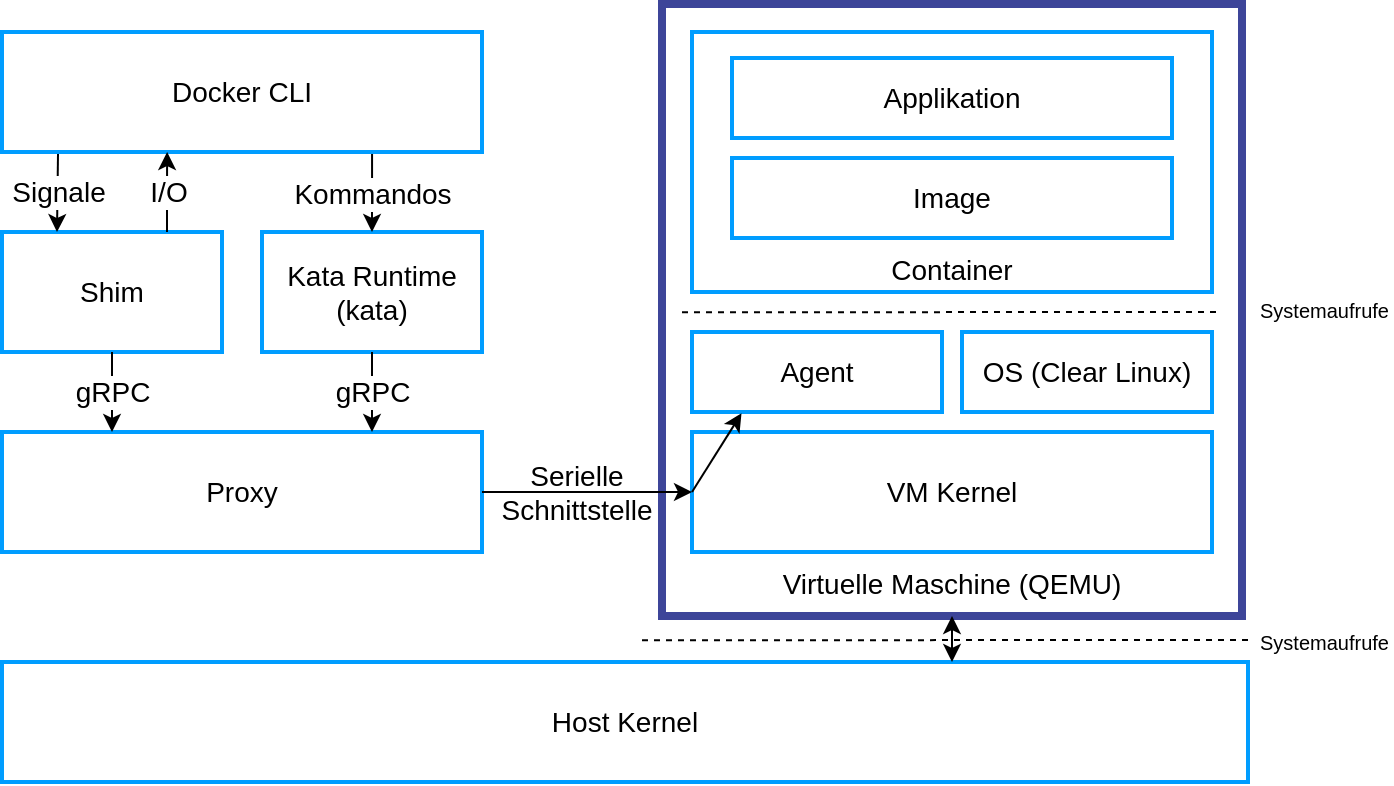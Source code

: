 <mxfile version="12.5.3" type="device" pages="6"><diagram id="j-zr6Zx8xS0OOcnPBunL" name="Kata"><mxGraphModel dx="1072" dy="792" grid="1" gridSize="10" guides="1" tooltips="1" connect="1" arrows="1" fold="1" page="1" pageScale="1" pageWidth="1600" pageHeight="800" math="0" shadow="0"><root><mxCell id="0"/><mxCell id="1" parent="0"/><mxCell id="NtPyUzVuazS2QIQkoU-N-22" value="Virtuelle Maschine (QEMU)" style="rounded=0;whiteSpace=wrap;html=1;strokeColor=#3D4599;strokeWidth=4;fillColor=none;fontSize=14;align=center;verticalAlign=bottom;spacingBottom=5;" parent="1" vertex="1"><mxGeometry x="470" y="206" width="290" height="306" as="geometry"/></mxCell><mxCell id="NtPyUzVuazS2QIQkoU-N-18" value="Container" style="rounded=0;whiteSpace=wrap;html=1;strokeColor=#009DFF;fontSize=14;strokeWidth=2;verticalAlign=bottom;fillColor=none;" parent="1" vertex="1"><mxGeometry x="485" y="220" width="260" height="130" as="geometry"/></mxCell><mxCell id="NtPyUzVuazS2QIQkoU-N-1" value="Docker CLI" style="rounded=0;whiteSpace=wrap;html=1;strokeColor=#009DFF;fontSize=14;strokeWidth=2;" parent="1" vertex="1"><mxGeometry x="140" y="220" width="240" height="60" as="geometry"/></mxCell><mxCell id="NtPyUzVuazS2QIQkoU-N-2" value="Proxy" style="rounded=0;whiteSpace=wrap;html=1;strokeColor=#009DFF;fontSize=14;strokeWidth=2;" parent="1" vertex="1"><mxGeometry x="140" y="420" width="240" height="60" as="geometry"/></mxCell><mxCell id="NtPyUzVuazS2QIQkoU-N-3" value="Shim" style="rounded=0;whiteSpace=wrap;html=1;strokeColor=#009DFF;fontSize=14;strokeWidth=2;" parent="1" vertex="1"><mxGeometry x="140" y="320" width="110" height="60" as="geometry"/></mxCell><mxCell id="NtPyUzVuazS2QIQkoU-N-4" value="Kata Runtime (kata)" style="rounded=0;whiteSpace=wrap;html=1;strokeColor=#009DFF;fontSize=14;strokeWidth=2;" parent="1" vertex="1"><mxGeometry x="270" y="320" width="110" height="60" as="geometry"/></mxCell><mxCell id="NtPyUzVuazS2QIQkoU-N-6" value="Kommandos" style="endArrow=classic;html=1;fontSize=14;entryX=0.5;entryY=0;entryDx=0;entryDy=0;exitX=0.771;exitY=1.017;exitDx=0;exitDy=0;exitPerimeter=0;" parent="1" source="NtPyUzVuazS2QIQkoU-N-1" target="NtPyUzVuazS2QIQkoU-N-4" edge="1"><mxGeometry width="50" height="50" relative="1" as="geometry"><mxPoint x="320" y="280" as="sourcePoint"/><mxPoint x="150" y="580" as="targetPoint"/></mxGeometry></mxCell><mxCell id="NtPyUzVuazS2QIQkoU-N-9" value="gRPC" style="endArrow=classic;html=1;fontSize=14;exitX=0.5;exitY=1;exitDx=0;exitDy=0;" parent="1" source="NtPyUzVuazS2QIQkoU-N-3" edge="1"><mxGeometry width="50" height="50" relative="1" as="geometry"><mxPoint x="110" y="610" as="sourcePoint"/><mxPoint x="195" y="420" as="targetPoint"/></mxGeometry></mxCell><mxCell id="NtPyUzVuazS2QIQkoU-N-10" value="gRPC" style="endArrow=classic;html=1;fontSize=14;exitX=0.5;exitY=1;exitDx=0;exitDy=0;" parent="1" source="NtPyUzVuazS2QIQkoU-N-4" edge="1"><mxGeometry width="50" height="50" relative="1" as="geometry"><mxPoint x="330" y="410" as="sourcePoint"/><mxPoint x="325" y="420" as="targetPoint"/></mxGeometry></mxCell><mxCell id="NtPyUzVuazS2QIQkoU-N-11" value="Host Kernel" style="rounded=0;whiteSpace=wrap;html=1;strokeColor=#009DFF;fontSize=14;strokeWidth=2;" parent="1" vertex="1"><mxGeometry x="140" y="535" width="623" height="60" as="geometry"/></mxCell><mxCell id="NtPyUzVuazS2QIQkoU-N-12" value="VM Kernel" style="rounded=0;whiteSpace=wrap;html=1;strokeColor=#009DFF;fontSize=14;strokeWidth=2;" parent="1" vertex="1"><mxGeometry x="485" y="420" width="260" height="60" as="geometry"/></mxCell><mxCell id="NtPyUzVuazS2QIQkoU-N-13" value="OS (Clear Linux)" style="rounded=0;whiteSpace=wrap;html=1;strokeColor=#009DFF;fontSize=14;strokeWidth=2;" parent="1" vertex="1"><mxGeometry x="620" y="370" width="125" height="40" as="geometry"/></mxCell><mxCell id="NtPyUzVuazS2QIQkoU-N-15" value="Agent" style="rounded=0;whiteSpace=wrap;html=1;strokeColor=#009DFF;fontSize=14;strokeWidth=2;" parent="1" vertex="1"><mxGeometry x="485" y="370" width="125" height="40" as="geometry"/></mxCell><mxCell id="NtPyUzVuazS2QIQkoU-N-16" value="Image" style="rounded=0;whiteSpace=wrap;html=1;strokeColor=#009DFF;fontSize=14;strokeWidth=2;" parent="1" vertex="1"><mxGeometry x="505" y="283" width="220" height="40" as="geometry"/></mxCell><mxCell id="NtPyUzVuazS2QIQkoU-N-17" value="Applikation" style="rounded=0;whiteSpace=wrap;html=1;strokeColor=#009DFF;fontSize=14;strokeWidth=2;" parent="1" vertex="1"><mxGeometry x="505" y="233" width="220" height="40" as="geometry"/></mxCell><mxCell id="NtPyUzVuazS2QIQkoU-N-19" value="" style="endArrow=classic;html=1;fontSize=14;entryX=0;entryY=0.5;entryDx=0;entryDy=0;exitX=1;exitY=0.5;exitDx=0;exitDy=0;" parent="1" source="NtPyUzVuazS2QIQkoU-N-2" target="NtPyUzVuazS2QIQkoU-N-12" edge="1"><mxGeometry width="50" height="50" relative="1" as="geometry"><mxPoint x="110" y="650" as="sourcePoint"/><mxPoint x="160" y="600" as="targetPoint"/></mxGeometry></mxCell><mxCell id="NtPyUzVuazS2QIQkoU-N-20" value="Serielle &lt;br&gt;Schnittstelle" style="text;html=1;align=center;verticalAlign=middle;resizable=0;points=[];labelBackgroundColor=none;fontSize=14;spacingLeft=14;" parent="NtPyUzVuazS2QIQkoU-N-19" vertex="1" connectable="0"><mxGeometry x="-0.38" y="-2" relative="1" as="geometry"><mxPoint x="7.59" y="-2" as="offset"/></mxGeometry></mxCell><mxCell id="NtPyUzVuazS2QIQkoU-N-21" value="" style="endArrow=classic;html=1;fontSize=14;entryX=0.198;entryY=1.017;entryDx=0;entryDy=0;entryPerimeter=0;exitX=0;exitY=0.5;exitDx=0;exitDy=0;" parent="1" source="NtPyUzVuazS2QIQkoU-N-12" target="NtPyUzVuazS2QIQkoU-N-15" edge="1"><mxGeometry width="50" height="50" relative="1" as="geometry"><mxPoint x="480" y="450" as="sourcePoint"/><mxPoint x="520" y="360" as="targetPoint"/></mxGeometry></mxCell><mxCell id="TYAdHf1KwHoyqvV1EtgX-1" value="" style="endArrow=none;dashed=1;html=1;fontSize=10;entryX=0;entryY=0.5;entryDx=0;entryDy=0;" parent="1" edge="1"><mxGeometry width="50" height="50" relative="1" as="geometry"><mxPoint x="460" y="524.12" as="sourcePoint"/><mxPoint x="764.89" y="524" as="targetPoint"/></mxGeometry></mxCell><mxCell id="TYAdHf1KwHoyqvV1EtgX-2" value="&lt;font style=&quot;font-size: 10px&quot;&gt;Systemaufrufe&lt;/font&gt;" style="text;html=1;strokeColor=none;fillColor=none;align=left;verticalAlign=middle;whiteSpace=wrap;rounded=0;labelBackgroundColor=#ffffff;fontSize=10;spacingLeft=2;" parent="1" vertex="1"><mxGeometry x="765" y="515" width="70" height="20" as="geometry"/></mxCell><mxCell id="TYAdHf1KwHoyqvV1EtgX-3" value="" style="endArrow=classic;startArrow=classic;html=1;fontSize=10;entryX=0.5;entryY=1;entryDx=0;entryDy=0;" parent="1" target="NtPyUzVuazS2QIQkoU-N-22" edge="1"><mxGeometry width="50" height="50" relative="1" as="geometry"><mxPoint x="615" y="535" as="sourcePoint"/><mxPoint x="160" y="680" as="targetPoint"/></mxGeometry></mxCell><mxCell id="TYAdHf1KwHoyqvV1EtgX-4" value="" style="endArrow=none;dashed=1;html=1;fontSize=10;" parent="1" edge="1"><mxGeometry width="50" height="50" relative="1" as="geometry"><mxPoint x="480" y="360.12" as="sourcePoint"/><mxPoint x="750" y="360" as="targetPoint"/></mxGeometry></mxCell><mxCell id="TYAdHf1KwHoyqvV1EtgX-5" value="&lt;font style=&quot;font-size: 10px&quot;&gt;Systemaufrufe&lt;/font&gt;" style="text;html=1;strokeColor=none;fillColor=none;align=left;verticalAlign=middle;whiteSpace=wrap;rounded=0;labelBackgroundColor=#ffffff;fontSize=10;spacingLeft=2;" parent="1" vertex="1"><mxGeometry x="765" y="349" width="70" height="20" as="geometry"/></mxCell><mxCell id="TYAdHf1KwHoyqvV1EtgX-6" value="I/O" style="endArrow=classic;html=1;fontSize=14;exitX=0.75;exitY=0;exitDx=0;exitDy=0;entryX=0.344;entryY=1;entryDx=0;entryDy=0;entryPerimeter=0;" parent="1" source="NtPyUzVuazS2QIQkoU-N-3" target="NtPyUzVuazS2QIQkoU-N-1" edge="1"><mxGeometry width="50" height="50" relative="1" as="geometry"><mxPoint x="110" y="550" as="sourcePoint"/><mxPoint x="200" y="280" as="targetPoint"/></mxGeometry></mxCell><mxCell id="TYAdHf1KwHoyqvV1EtgX-7" value="Signale" style="endArrow=classic;html=1;fontSize=14;entryX=0.25;entryY=0;entryDx=0;entryDy=0;" parent="1" target="NtPyUzVuazS2QIQkoU-N-3" edge="1"><mxGeometry width="50" height="50" relative="1" as="geometry"><mxPoint x="168" y="281" as="sourcePoint"/><mxPoint x="167.5" y="320" as="targetPoint"/></mxGeometry></mxCell></root></mxGraphModel></diagram><diagram name="Nabla" id="HqH4PQziZk-nDp8xP7ao"><mxGraphModel dx="1072" dy="792" grid="1" gridSize="10" guides="1" tooltips="1" connect="1" arrows="1" fold="1" page="1" pageScale="1" pageWidth="1600" pageHeight="800" math="0" shadow="0"><root><mxCell id="XJdSv8GQGqdro6kbzamk-0"/><mxCell id="XJdSv8GQGqdro6kbzamk-1" parent="XJdSv8GQGqdro6kbzamk-0"/><mxCell id="MeI_SXt1ziTzI2_nh8_A-14" value="" style="edgeStyle=orthogonalEdgeStyle;rounded=0;orthogonalLoop=1;jettySize=auto;html=1;startArrow=classic;startFill=1;fontSize=10;" parent="XJdSv8GQGqdro6kbzamk-1" source="XJdSv8GQGqdro6kbzamk-6" target="o0TUE8r15csi-P1XO5aA-4" edge="1"><mxGeometry relative="1" as="geometry"/></mxCell><mxCell id="XJdSv8GQGqdro6kbzamk-6" value="Nabla Runtime (runnc)" style="rounded=0;whiteSpace=wrap;html=1;strokeColor=#009DFF;fontSize=14;strokeWidth=2;" parent="XJdSv8GQGqdro6kbzamk-1" vertex="1"><mxGeometry x="170" y="390" width="210" height="60" as="geometry"/></mxCell><mxCell id="XJdSv8GQGqdro6kbzamk-13" value="Host Kernel" style="rounded=0;whiteSpace=wrap;html=1;strokeColor=#009DFF;fontSize=14;strokeWidth=2;" parent="XJdSv8GQGqdro6kbzamk-1" vertex="1"><mxGeometry x="170" y="471.24" width="495" height="60" as="geometry"/></mxCell><mxCell id="o0TUE8r15csi-P1XO5aA-4" value="Docker CLI" style="rounded=0;whiteSpace=wrap;html=1;strokeColor=#009DFF;fontSize=14;strokeWidth=2;" parent="XJdSv8GQGqdro6kbzamk-1" vertex="1"><mxGeometry x="170" y="278.24" width="210" height="60" as="geometry"/></mxCell><mxCell id="o0TUE8r15csi-P1XO5aA-6" value="Kommandos" style="endArrow=classic;html=1;fontSize=14;exitX=0.5;exitY=1;exitDx=0;exitDy=0;startArrow=classic;startFill=1;entryX=0.5;entryY=0;entryDx=0;entryDy=0;" parent="XJdSv8GQGqdro6kbzamk-1" source="o0TUE8r15csi-P1XO5aA-4" target="XJdSv8GQGqdro6kbzamk-6" edge="1"><mxGeometry width="50" height="50" relative="1" as="geometry"><mxPoint x="1010" y="290" as="sourcePoint"/><mxPoint x="275" y="370" as="targetPoint"/></mxGeometry></mxCell><mxCell id="MeI_SXt1ziTzI2_nh8_A-3" value="" style="shape=card;whiteSpace=wrap;html=1;labelBackgroundColor=#ffffff;strokeColor=#3D4599;strokeWidth=2;fillColor=none;fontSize=14;align=center;size=122;rotation=-90;horizontal=1;" parent="XJdSv8GQGqdro6kbzamk-1" vertex="1"><mxGeometry x="465.63" y="223.12" width="142.5" height="253.75" as="geometry"/></mxCell><mxCell id="MeI_SXt1ziTzI2_nh8_A-4" value="" style="endArrow=classic;html=1;fontSize=14;exitX=-0.009;exitY=0.738;exitDx=0;exitDy=0;startArrow=classic;startFill=1;exitPerimeter=0;" parent="XJdSv8GQGqdro6kbzamk-1" source="MeI_SXt1ziTzI2_nh8_A-3" edge="1"><mxGeometry width="50" height="50" relative="1" as="geometry"><mxPoint x="500" y="331.24" as="sourcePoint"/><mxPoint x="597" y="472" as="targetPoint"/></mxGeometry></mxCell><mxCell id="MeI_SXt1ziTzI2_nh8_A-5" value="seccomp" style="rounded=0;whiteSpace=wrap;html=1;strokeColor=#009DFF;fontSize=10;strokeWidth=1;" parent="XJdSv8GQGqdro6kbzamk-1" vertex="1"><mxGeometry x="532" y="436.24" width="133" height="20" as="geometry"/></mxCell><mxCell id="MeI_SXt1ziTzI2_nh8_A-6" value="&lt;font style=&quot;font-size: 14px&quot;&gt;Nabla Container&lt;/font&gt;" style="text;html=1;strokeColor=none;fillColor=none;align=left;verticalAlign=middle;whiteSpace=wrap;rounded=0;labelBackgroundColor=none;fontSize=10;" parent="XJdSv8GQGqdro6kbzamk-1" vertex="1"><mxGeometry x="425" y="281.24" width="70" height="30" as="geometry"/></mxCell><mxCell id="MeI_SXt1ziTzI2_nh8_A-7" value="&lt;font style=&quot;font-size: 10px&quot;&gt;5 Systemaufrufe&lt;/font&gt;" style="text;html=1;strokeColor=none;fillColor=none;align=center;verticalAlign=middle;whiteSpace=wrap;rounded=0;labelBackgroundColor=#ffffff;fontSize=10;" parent="XJdSv8GQGqdro6kbzamk-1" vertex="1"><mxGeometry x="555" y="401.24" width="85" height="20" as="geometry"/></mxCell><mxCell id="MeI_SXt1ziTzI2_nh8_A-8" value="" style="endArrow=none;dashed=1;html=1;fontSize=10;" parent="XJdSv8GQGqdro6kbzamk-1" edge="1"><mxGeometry width="50" height="50" relative="1" as="geometry"><mxPoint x="410" y="461.12" as="sourcePoint"/><mxPoint x="670" y="461" as="targetPoint"/></mxGeometry></mxCell><mxCell id="MeI_SXt1ziTzI2_nh8_A-9" value="&lt;font style=&quot;font-size: 10px&quot;&gt;Systemaufrufe&lt;/font&gt;" style="text;html=1;strokeColor=none;fillColor=none;align=left;verticalAlign=middle;whiteSpace=wrap;rounded=0;labelBackgroundColor=#ffffff;fontSize=10;spacingLeft=2;" parent="XJdSv8GQGqdro6kbzamk-1" vertex="1"><mxGeometry x="670" y="451.24" width="70" height="20" as="geometry"/></mxCell><mxCell id="MeI_SXt1ziTzI2_nh8_A-10" value="Solo5" style="rounded=0;whiteSpace=wrap;html=1;strokeColor=#009DFF;fontSize=14;strokeWidth=2;" parent="XJdSv8GQGqdro6kbzamk-1" vertex="1"><mxGeometry x="520" y="371.24" width="130" height="26" as="geometry"/></mxCell><mxCell id="MeI_SXt1ziTzI2_nh8_A-11" value="Rumprun" style="rounded=0;whiteSpace=wrap;html=1;strokeColor=#009DFF;fontSize=14;strokeWidth=2;" parent="XJdSv8GQGqdro6kbzamk-1" vertex="1"><mxGeometry x="520" y="334.24" width="130" height="26" as="geometry"/></mxCell><mxCell id="MeI_SXt1ziTzI2_nh8_A-12" value="Applikation" style="rounded=0;whiteSpace=wrap;html=1;strokeColor=#009DFF;fontSize=14;strokeWidth=2;" parent="XJdSv8GQGqdro6kbzamk-1" vertex="1"><mxGeometry x="520" y="295.24" width="130" height="26" as="geometry"/></mxCell><mxCell id="MeI_SXt1ziTzI2_nh8_A-15" value="Kommandos" style="endArrow=classic;html=1;fontSize=14;exitX=0.419;exitY=0.234;exitDx=0;exitDy=0;startArrow=classic;startFill=1;entryX=1;entryY=0.5;entryDx=0;entryDy=0;exitPerimeter=0;" parent="XJdSv8GQGqdro6kbzamk-1" source="MeI_SXt1ziTzI2_nh8_A-3" target="XJdSv8GQGqdro6kbzamk-6" edge="1"><mxGeometry width="50" height="50" relative="1" as="geometry"><mxPoint x="460" y="384.12" as="sourcePoint"/><mxPoint x="460" y="415.88" as="targetPoint"/></mxGeometry></mxCell></root></mxGraphModel></diagram><diagram name="Docker" id="I4S0CHFf1XBAo7Ltk6eu"><mxGraphModel dx="1072" dy="792" grid="1" gridSize="10" guides="1" tooltips="1" connect="1" arrows="1" fold="1" page="1" pageScale="1" pageWidth="1600" pageHeight="800" math="0" shadow="0"><root><mxCell id="QJg828XjOxuIDdlv6qTd-0"/><mxCell id="QJg828XjOxuIDdlv6qTd-1" parent="QJg828XjOxuIDdlv6qTd-0"/><mxCell id="QJg828XjOxuIDdlv6qTd-3" value="Container" style="rounded=0;whiteSpace=wrap;html=1;strokeColor=#009DFF;fontSize=14;strokeWidth=2;verticalAlign=bottom;fillColor=none;" parent="QJg828XjOxuIDdlv6qTd-1" vertex="1"><mxGeometry x="428" y="240" width="190" height="130" as="geometry"/></mxCell><mxCell id="QJg828XjOxuIDdlv6qTd-4" value="Docker CLI" style="rounded=0;whiteSpace=wrap;html=1;strokeColor=#009DFF;fontSize=14;strokeWidth=2;" parent="QJg828XjOxuIDdlv6qTd-1" vertex="1"><mxGeometry x="110" y="260" width="190" height="40" as="geometry"/></mxCell><mxCell id="QJg828XjOxuIDdlv6qTd-5" value="Shim" style="rounded=0;whiteSpace=wrap;html=1;strokeColor=#009DFF;fontSize=14;strokeWidth=2;" parent="QJg828XjOxuIDdlv6qTd-1" vertex="1"><mxGeometry x="330" y="400" width="70" height="40" as="geometry"/></mxCell><mxCell id="QJg828XjOxuIDdlv6qTd-6" value="Docker daemon" style="rounded=0;whiteSpace=wrap;html=1;strokeColor=#009DFF;fontSize=14;strokeWidth=2;" parent="QJg828XjOxuIDdlv6qTd-1" vertex="1"><mxGeometry x="110" y="330" width="190" height="40" as="geometry"/></mxCell><mxCell id="QJg828XjOxuIDdlv6qTd-7" value="containerd" style="rounded=0;whiteSpace=wrap;html=1;strokeColor=#009DFF;fontSize=14;strokeWidth=2;" parent="QJg828XjOxuIDdlv6qTd-1" vertex="1"><mxGeometry x="110" y="400" width="190" height="40" as="geometry"/></mxCell><mxCell id="QJg828XjOxuIDdlv6qTd-13" value="Host Kernel" style="rounded=0;whiteSpace=wrap;html=1;strokeColor=#009DFF;fontSize=14;strokeWidth=2;" parent="QJg828XjOxuIDdlv6qTd-1" vertex="1"><mxGeometry x="110" y="470" width="510" height="60" as="geometry"/></mxCell><mxCell id="QJg828XjOxuIDdlv6qTd-17" value="Image" style="rounded=0;whiteSpace=wrap;html=1;strokeColor=#009DFF;fontSize=14;strokeWidth=2;" parent="QJg828XjOxuIDdlv6qTd-1" vertex="1"><mxGeometry x="438" y="303" width="170" height="40" as="geometry"/></mxCell><mxCell id="QJg828XjOxuIDdlv6qTd-18" value="Applikation" style="rounded=0;whiteSpace=wrap;html=1;strokeColor=#009DFF;fontSize=14;strokeWidth=2;" parent="QJg828XjOxuIDdlv6qTd-1" vertex="1"><mxGeometry x="438" y="253" width="170" height="40" as="geometry"/></mxCell><mxCell id="G0hrRbvbR5Asx_gMfs98-1" value="gRPC" style="endArrow=classic;startArrow=classic;html=1;fontSize=10;entryX=0.5;entryY=1;entryDx=0;entryDy=0;exitX=0.5;exitY=0;exitDx=0;exitDy=0;" parent="QJg828XjOxuIDdlv6qTd-1" source="QJg828XjOxuIDdlv6qTd-7" target="QJg828XjOxuIDdlv6qTd-6" edge="1"><mxGeometry width="50" height="50" relative="1" as="geometry"><mxPoint x="244.93" y="380" as="sourcePoint"/><mxPoint x="244.93" y="361.0" as="targetPoint"/></mxGeometry></mxCell><mxCell id="G0hrRbvbR5Asx_gMfs98-2" value="Rest API" style="endArrow=classic;startArrow=classic;html=1;fontSize=10;entryX=0.5;entryY=0;entryDx=0;entryDy=0;exitX=0.5;exitY=1;exitDx=0;exitDy=0;" parent="QJg828XjOxuIDdlv6qTd-1" source="QJg828XjOxuIDdlv6qTd-4" target="QJg828XjOxuIDdlv6qTd-6" edge="1"><mxGeometry width="50" height="50" relative="1" as="geometry"><mxPoint x="270" y="290" as="sourcePoint"/><mxPoint x="244.93" y="280.0" as="targetPoint"/></mxGeometry></mxCell><mxCell id="G0hrRbvbR5Asx_gMfs98-5" value="Docker Runtime (runc)" style="rounded=0;whiteSpace=wrap;html=1;strokeColor=#009DFF;fontSize=14;strokeWidth=2;" parent="QJg828XjOxuIDdlv6qTd-1" vertex="1"><mxGeometry x="428" y="400" width="190" height="40" as="geometry"/></mxCell><mxCell id="G0hrRbvbR5Asx_gMfs98-6" value="" style="endArrow=classic;startArrow=classic;html=1;fontSize=10;entryX=1;entryY=0.5;entryDx=0;entryDy=0;exitX=0;exitY=0.5;exitDx=0;exitDy=0;" parent="QJg828XjOxuIDdlv6qTd-1" source="QJg828XjOxuIDdlv6qTd-5" target="QJg828XjOxuIDdlv6qTd-7" edge="1"><mxGeometry width="50" height="50" relative="1" as="geometry"><mxPoint x="215.15" y="480" as="sourcePoint"/><mxPoint x="215" y="450" as="targetPoint"/></mxGeometry></mxCell><mxCell id="G0hrRbvbR5Asx_gMfs98-7" value="" style="endArrow=classic;startArrow=classic;html=1;fontSize=10;entryX=1;entryY=0.5;entryDx=0;entryDy=0;exitX=0;exitY=0.5;exitDx=0;exitDy=0;" parent="QJg828XjOxuIDdlv6qTd-1" source="G0hrRbvbR5Asx_gMfs98-5" target="QJg828XjOxuIDdlv6qTd-5" edge="1"><mxGeometry width="50" height="50" relative="1" as="geometry"><mxPoint x="225.15" y="490" as="sourcePoint"/><mxPoint x="225" y="460" as="targetPoint"/></mxGeometry></mxCell><mxCell id="G0hrRbvbR5Asx_gMfs98-8" value="" style="endArrow=classic;startArrow=classic;html=1;fontSize=10;entryX=0.827;entryY=-0.015;entryDx=0;entryDy=0;entryPerimeter=0;exitX=0.5;exitY=1;exitDx=0;exitDy=0;" parent="QJg828XjOxuIDdlv6qTd-1" source="G0hrRbvbR5Asx_gMfs98-5" edge="1"><mxGeometry width="50" height="50" relative="1" as="geometry"><mxPoint x="508" y="450" as="sourcePoint"/><mxPoint x="522.85" y="469.1" as="targetPoint"/></mxGeometry></mxCell><mxCell id="G0hrRbvbR5Asx_gMfs98-9" value="" style="endArrow=classic;startArrow=classic;html=1;fontSize=10;entryX=0.5;entryY=1;entryDx=0;entryDy=0;exitX=0.5;exitY=0;exitDx=0;exitDy=0;" parent="QJg828XjOxuIDdlv6qTd-1" source="G0hrRbvbR5Asx_gMfs98-5" target="QJg828XjOxuIDdlv6qTd-3" edge="1"><mxGeometry width="50" height="50" relative="1" as="geometry"><mxPoint x="533.0" y="450" as="sourcePoint"/><mxPoint x="532.85" y="479.1" as="targetPoint"/></mxGeometry></mxCell><mxCell id="Kk5pyJuMQq6KvZARbhQf-0" value="" style="endArrow=none;dashed=1;html=1;fontSize=10;" parent="QJg828XjOxuIDdlv6qTd-1" edge="1"><mxGeometry width="50" height="50" relative="1" as="geometry"><mxPoint x="428" y="453" as="sourcePoint"/><mxPoint x="618" y="453" as="targetPoint"/></mxGeometry></mxCell><mxCell id="Kk5pyJuMQq6KvZARbhQf-1" value="&lt;font style=&quot;font-size: 10px&quot;&gt;Systemaufrufe&lt;/font&gt;" style="text;html=1;strokeColor=none;fillColor=none;align=left;verticalAlign=middle;whiteSpace=wrap;rounded=0;labelBackgroundColor=#ffffff;fontSize=10;spacingLeft=2;" parent="QJg828XjOxuIDdlv6qTd-1" vertex="1"><mxGeometry x="618" y="443" width="70" height="20" as="geometry"/></mxCell></root></mxGraphModel></diagram><diagram name="VM vs Container" id="Oxg22T0TK-D3fQAYva30"><mxGraphModel dx="1408" dy="808" grid="1" gridSize="10" guides="1" tooltips="1" connect="1" arrows="1" fold="1" page="1" pageScale="1" pageWidth="1600" pageHeight="800" math="0" shadow="0"><root><mxCell id="nmf2YHF8uWzrZfSxY0MS-0"/><mxCell id="nmf2YHF8uWzrZfSxY0MS-1" parent="nmf2YHF8uWzrZfSxY0MS-0"/><mxCell id="nmf2YHF8uWzrZfSxY0MS-2" value="Container" style="rounded=0;whiteSpace=wrap;html=1;strokeColor=#FF9340;fontSize=14;strokeWidth=2;verticalAlign=bottom;fillColor=none;" parent="nmf2YHF8uWzrZfSxY0MS-1" vertex="1"><mxGeometry x="810" y="140" width="110" height="110" as="geometry"/></mxCell><mxCell id="nmf2YHF8uWzrZfSxY0MS-6" value="Container Runtime" style="rounded=0;whiteSpace=wrap;html=1;strokeColor=#009DFF;fontSize=14;strokeWidth=2;" parent="nmf2YHF8uWzrZfSxY0MS-1" vertex="1"><mxGeometry x="810" y="260" width="230" height="40" as="geometry"/></mxCell><mxCell id="nmf2YHF8uWzrZfSxY0MS-8" value="Image" style="rounded=0;whiteSpace=wrap;html=1;strokeColor=#FF9340;fontSize=10;strokeWidth=2;" parent="nmf2YHF8uWzrZfSxY0MS-1" vertex="1"><mxGeometry x="820" y="191.5" width="90" height="27" as="geometry"/></mxCell><mxCell id="nmf2YHF8uWzrZfSxY0MS-9" value="Applikation A" style="rounded=0;whiteSpace=wrap;html=1;strokeColor=#FF9340;fontSize=10;strokeWidth=2;" parent="nmf2YHF8uWzrZfSxY0MS-1" vertex="1"><mxGeometry x="820" y="153" width="90" height="27" as="geometry"/></mxCell><mxCell id="nmf2YHF8uWzrZfSxY0MS-19" value="Container" style="rounded=0;whiteSpace=wrap;html=1;strokeColor=#1425CC;fontSize=14;strokeWidth=2;verticalAlign=bottom;fillColor=none;" parent="nmf2YHF8uWzrZfSxY0MS-1" vertex="1"><mxGeometry x="930" y="140" width="110" height="110" as="geometry"/></mxCell><mxCell id="nmf2YHF8uWzrZfSxY0MS-20" value="Image" style="rounded=0;whiteSpace=wrap;html=1;strokeColor=#1425CC;fontSize=10;strokeWidth=2;" parent="nmf2YHF8uWzrZfSxY0MS-1" vertex="1"><mxGeometry x="940" y="191.5" width="90" height="27" as="geometry"/></mxCell><mxCell id="nmf2YHF8uWzrZfSxY0MS-21" value="Applikation B" style="rounded=0;whiteSpace=wrap;html=1;strokeColor=#1425CC;fontSize=10;strokeWidth=2;" parent="nmf2YHF8uWzrZfSxY0MS-1" vertex="1"><mxGeometry x="940" y="153" width="90" height="27" as="geometry"/></mxCell><mxCell id="nmf2YHF8uWzrZfSxY0MS-22" value="Host Betriebssystem" style="rounded=0;whiteSpace=wrap;html=1;strokeColor=#CCCCCC;fontSize=14;strokeWidth=2;" parent="nmf2YHF8uWzrZfSxY0MS-1" vertex="1"><mxGeometry x="810" y="310" width="230" height="40" as="geometry"/></mxCell><mxCell id="nmf2YHF8uWzrZfSxY0MS-23" value="Server" style="rounded=0;whiteSpace=wrap;html=1;strokeColor=#CCCCCC;fontSize=14;strokeWidth=2;" parent="nmf2YHF8uWzrZfSxY0MS-1" vertex="1"><mxGeometry x="810" y="360" width="230" height="40" as="geometry"/></mxCell><mxCell id="nmf2YHF8uWzrZfSxY0MS-25" value="Hypervisor" style="rounded=0;whiteSpace=wrap;html=1;strokeColor=#3D4599;fontSize=14;strokeWidth=2;" parent="nmf2YHF8uWzrZfSxY0MS-1" vertex="1"><mxGeometry x="560" y="260" width="230" height="40" as="geometry"/></mxCell><mxCell id="nmf2YHF8uWzrZfSxY0MS-31" value="Host Betriebssystem" style="rounded=0;whiteSpace=wrap;html=1;strokeColor=#CCCCCC;fontSize=14;strokeWidth=2;" parent="nmf2YHF8uWzrZfSxY0MS-1" vertex="1"><mxGeometry x="560" y="310" width="230" height="40" as="geometry"/></mxCell><mxCell id="nmf2YHF8uWzrZfSxY0MS-32" value="Server" style="rounded=0;whiteSpace=wrap;html=1;strokeColor=#CCCCCC;fontSize=14;strokeWidth=2;" parent="nmf2YHF8uWzrZfSxY0MS-1" vertex="1"><mxGeometry x="560" y="360" width="230" height="40" as="geometry"/></mxCell><mxCell id="nmf2YHF8uWzrZfSxY0MS-33" value="Gast OS" style="rounded=0;whiteSpace=wrap;html=1;strokeColor=#FF9340;fontSize=14;strokeWidth=2;" parent="nmf2YHF8uWzrZfSxY0MS-1" vertex="1"><mxGeometry x="560" y="210" width="110" height="40" as="geometry"/></mxCell><mxCell id="nmf2YHF8uWzrZfSxY0MS-34" value="Abhängigkeiten" style="rounded=0;whiteSpace=wrap;html=1;strokeColor=#FF9340;fontSize=14;strokeWidth=2;" parent="nmf2YHF8uWzrZfSxY0MS-1" vertex="1"><mxGeometry x="560" y="160" width="110" height="40" as="geometry"/></mxCell><mxCell id="nmf2YHF8uWzrZfSxY0MS-35" value="Applikation A" style="rounded=0;whiteSpace=wrap;html=1;strokeColor=#FF9340;fontSize=14;strokeWidth=2;" parent="nmf2YHF8uWzrZfSxY0MS-1" vertex="1"><mxGeometry x="560" y="113" width="110" height="40" as="geometry"/></mxCell><mxCell id="nmf2YHF8uWzrZfSxY0MS-36" value="Gast OS" style="rounded=0;whiteSpace=wrap;html=1;strokeColor=#1425CC;fontSize=14;strokeWidth=2;" parent="nmf2YHF8uWzrZfSxY0MS-1" vertex="1"><mxGeometry x="680" y="210" width="110" height="40" as="geometry"/></mxCell><mxCell id="nmf2YHF8uWzrZfSxY0MS-37" value="Abhängigkeiten" style="rounded=0;whiteSpace=wrap;html=1;strokeColor=#1425CC;fontSize=14;strokeWidth=2;" parent="nmf2YHF8uWzrZfSxY0MS-1" vertex="1"><mxGeometry x="680" y="160" width="110" height="40" as="geometry"/></mxCell><mxCell id="nmf2YHF8uWzrZfSxY0MS-38" value="Applikation B" style="rounded=0;whiteSpace=wrap;html=1;strokeColor=#1425CC;fontSize=14;strokeWidth=2;" parent="nmf2YHF8uWzrZfSxY0MS-1" vertex="1"><mxGeometry x="680" y="113" width="110" height="40" as="geometry"/></mxCell></root></mxGraphModel></diagram><diagram name="gVisor" id="hOUx3RAfSyZ13Z8gJCLa"><mxGraphModel dx="1408" dy="808" grid="1" gridSize="10" guides="1" tooltips="1" connect="1" arrows="1" fold="1" page="1" pageScale="1" pageWidth="1600" pageHeight="800" math="0" shadow="0"><root><mxCell id="_wuo8bqnF_q2n52jiobJ-0"/><mxCell id="_wuo8bqnF_q2n52jiobJ-1" parent="_wuo8bqnF_q2n52jiobJ-0"/><mxCell id="_wuo8bqnF_q2n52jiobJ-40" value="" style="endArrow=classic;html=1;fontSize=14;exitX=0.5;exitY=1;exitDx=0;exitDy=0;startArrow=classic;startFill=1;entryX=0.895;entryY=0;entryDx=0;entryDy=0;entryPerimeter=0;" parent="_wuo8bqnF_q2n52jiobJ-1" source="sQBc440AKRlRxASM_iym-4" edge="1"><mxGeometry width="50" height="50" relative="1" as="geometry"><mxPoint x="698.5" y="400" as="sourcePoint"/><mxPoint x="700.9" y="450" as="targetPoint"/></mxGeometry></mxCell><mxCell id="_wuo8bqnF_q2n52jiobJ-38" value="" style="endArrow=classic;html=1;fontSize=14;exitX=0;exitY=0;exitDx=0;exitDy=120;startArrow=classic;startFill=1;exitPerimeter=0;entryX=0.661;entryY=0.013;entryDx=0;entryDy=0;entryPerimeter=0;" parent="_wuo8bqnF_q2n52jiobJ-1" source="_wuo8bqnF_q2n52jiobJ-24" edge="1"><mxGeometry width="50" height="50" relative="1" as="geometry"><mxPoint x="526" y="310" as="sourcePoint"/><mxPoint x="555.82" y="450.78" as="targetPoint"/></mxGeometry></mxCell><mxCell id="_wuo8bqnF_q2n52jiobJ-3" value="Container" style="rounded=0;whiteSpace=wrap;html=1;strokeColor=#009DFF;fontSize=14;strokeWidth=2;verticalAlign=bottom;fillColor=none;" parent="_wuo8bqnF_q2n52jiobJ-1" vertex="1"><mxGeometry x="436" y="170" width="160" height="130" as="geometry"/></mxCell><mxCell id="_wuo8bqnF_q2n52jiobJ-26" value="" style="edgeStyle=orthogonalEdgeStyle;rounded=0;orthogonalLoop=1;jettySize=auto;html=1;startArrow=classic;startFill=1;fontSize=10;" parent="_wuo8bqnF_q2n52jiobJ-1" source="_wuo8bqnF_q2n52jiobJ-4" target="_wuo8bqnF_q2n52jiobJ-22" edge="1"><mxGeometry relative="1" as="geometry"/></mxCell><mxCell id="_wuo8bqnF_q2n52jiobJ-4" value="Docker CLI" style="rounded=0;whiteSpace=wrap;html=1;strokeColor=#009DFF;fontSize=14;strokeWidth=2;" parent="_wuo8bqnF_q2n52jiobJ-1" vertex="1"><mxGeometry x="180" y="240" width="170" height="60" as="geometry"/></mxCell><mxCell id="_wuo8bqnF_q2n52jiobJ-5" value="Gofer" style="rounded=0;whiteSpace=wrap;html=1;strokeColor=#009DFF;fontSize=14;strokeWidth=2;" parent="_wuo8bqnF_q2n52jiobJ-1" vertex="1"><mxGeometry x="646" y="340" width="110" height="60" as="geometry"/></mxCell><mxCell id="_wuo8bqnF_q2n52jiobJ-9" value="Kommandos" style="endArrow=classic;html=1;fontSize=14;entryX=0.5;entryY=0;entryDx=0;entryDy=0;exitX=0.5;exitY=1;exitDx=0;exitDy=0;startArrow=classic;startFill=1;" parent="_wuo8bqnF_q2n52jiobJ-1" source="_wuo8bqnF_q2n52jiobJ-4" target="_wuo8bqnF_q2n52jiobJ-22" edge="1"><mxGeometry width="50" height="50" relative="1" as="geometry"><mxPoint x="320" y="280" as="sourcePoint"/><mxPoint x="320" y="320" as="targetPoint"/></mxGeometry></mxCell><mxCell id="_wuo8bqnF_q2n52jiobJ-13" value="Host Kernel" style="rounded=0;whiteSpace=wrap;html=1;strokeColor=#009DFF;fontSize=14;strokeWidth=2;" parent="_wuo8bqnF_q2n52jiobJ-1" vertex="1"><mxGeometry x="180" y="450" width="580" height="60" as="geometry"/></mxCell><mxCell id="_wuo8bqnF_q2n52jiobJ-17" value="Image" style="rounded=0;whiteSpace=wrap;html=1;strokeColor=#009DFF;fontSize=14;strokeWidth=2;" parent="_wuo8bqnF_q2n52jiobJ-1" vertex="1"><mxGeometry x="451" y="233.5" width="130" height="40" as="geometry"/></mxCell><mxCell id="_wuo8bqnF_q2n52jiobJ-18" value="Applikation" style="rounded=0;whiteSpace=wrap;html=1;strokeColor=#009DFF;fontSize=14;strokeWidth=2;" parent="_wuo8bqnF_q2n52jiobJ-1" vertex="1"><mxGeometry x="451" y="186.5" width="130" height="40" as="geometry"/></mxCell><mxCell id="_wuo8bqnF_q2n52jiobJ-22" value="gVisor Runtime&lt;br&gt;(runsc)" style="rounded=0;whiteSpace=wrap;html=1;strokeColor=#009DFF;fontSize=14;strokeWidth=2;verticalAlign=middle;spacingBottom=5;" parent="_wuo8bqnF_q2n52jiobJ-1" vertex="1"><mxGeometry x="180" y="344" width="170" height="60" as="geometry"/></mxCell><mxCell id="_wuo8bqnF_q2n52jiobJ-23" value="seccomp" style="rounded=0;whiteSpace=wrap;html=1;strokeColor=#009DFF;fontSize=10;strokeWidth=1;" parent="_wuo8bqnF_q2n52jiobJ-1" vertex="1"><mxGeometry x="516" y="414" width="80" height="20" as="geometry"/></mxCell><mxCell id="_wuo8bqnF_q2n52jiobJ-24" value="" style="shape=card;whiteSpace=wrap;html=1;labelBackgroundColor=#ffffff;strokeColor=#3D4599;strokeWidth=2;fillColor=none;fontSize=14;align=center;size=112;rotation=-90;horizontal=1;" parent="_wuo8bqnF_q2n52jiobJ-1" vertex="1"><mxGeometry x="476" y="280" width="80" height="160" as="geometry"/></mxCell><mxCell id="_wuo8bqnF_q2n52jiobJ-25" value="" style="strokeWidth=2;html=1;shape=mxgraph.flowchart.annotation_2;align=left;labelPosition=right;pointerEvents=1;labelBackgroundColor=#ffffff;fillColor=none;fontSize=10;" parent="_wuo8bqnF_q2n52jiobJ-1" vertex="1"><mxGeometry x="390" y="318" width="30" height="112" as="geometry"/></mxCell><mxCell id="_wuo8bqnF_q2n52jiobJ-27" value="P9" style="edgeStyle=orthogonalEdgeStyle;rounded=0;orthogonalLoop=1;jettySize=auto;html=1;startArrow=classic;startFill=1;fontSize=10;exitX=0.003;exitY=0.34;exitDx=0;exitDy=0;exitPerimeter=0;" parent="_wuo8bqnF_q2n52jiobJ-1" source="_wuo8bqnF_q2n52jiobJ-5" edge="1"><mxGeometry relative="1" as="geometry"><mxPoint x="221" y="290" as="sourcePoint"/><mxPoint x="596" y="360" as="targetPoint"/></mxGeometry></mxCell><mxCell id="_wuo8bqnF_q2n52jiobJ-28" value="&lt;font style=&quot;font-size: 14px&quot;&gt;Sentry&lt;/font&gt;" style="text;html=1;strokeColor=none;fillColor=none;align=center;verticalAlign=middle;whiteSpace=wrap;rounded=0;labelBackgroundColor=#ffffff;fontSize=10;" parent="_wuo8bqnF_q2n52jiobJ-1" vertex="1"><mxGeometry x="516" y="350" width="40" height="20" as="geometry"/></mxCell><mxCell id="_wuo8bqnF_q2n52jiobJ-29" value="&lt;font style=&quot;font-size: 10px&quot;&gt;55 Systemaufrufe&lt;/font&gt;" style="text;html=1;strokeColor=none;fillColor=none;align=center;verticalAlign=middle;whiteSpace=wrap;rounded=0;labelBackgroundColor=none;fontSize=10;" parent="_wuo8bqnF_q2n52jiobJ-1" vertex="1"><mxGeometry x="506" y="380" width="90" height="20" as="geometry"/></mxCell><mxCell id="_wuo8bqnF_q2n52jiobJ-31" value="&lt;font style=&quot;font-size: 10px&quot;&gt;211&amp;nbsp;&lt;/font&gt;&lt;span style=&quot;background-color: rgb(248 , 249 , 250)&quot;&gt;Systemaufrufe&lt;/span&gt;" style="text;html=1;strokeColor=none;fillColor=none;align=center;verticalAlign=middle;whiteSpace=wrap;rounded=0;labelBackgroundColor=#ffffff;fontSize=10;" parent="_wuo8bqnF_q2n52jiobJ-1" vertex="1"><mxGeometry x="506" y="320" width="90" height="20" as="geometry"/></mxCell><mxCell id="_wuo8bqnF_q2n52jiobJ-32" value="&lt;font style=&quot;font-size: 10px&quot;&gt;108 Systemaufrufe nicht unterstützt&lt;/font&gt;" style="text;html=1;strokeColor=none;fillColor=none;align=left;verticalAlign=middle;whiteSpace=wrap;rounded=0;labelBackgroundColor=none;fontSize=10;spacing=0;" parent="_wuo8bqnF_q2n52jiobJ-1" vertex="1"><mxGeometry x="600" y="320" width="166" height="20" as="geometry"/></mxCell><mxCell id="_wuo8bqnF_q2n52jiobJ-33" value="" style="endArrow=none;dashed=1;html=1;fontSize=10;" parent="_wuo8bqnF_q2n52jiobJ-1" edge="1"><mxGeometry width="50" height="50" relative="1" as="geometry"><mxPoint x="436" y="310" as="sourcePoint"/><mxPoint x="776" y="310" as="targetPoint"/></mxGeometry></mxCell><mxCell id="_wuo8bqnF_q2n52jiobJ-34" value="" style="endArrow=none;dashed=1;html=1;fontSize=10;" parent="_wuo8bqnF_q2n52jiobJ-1" edge="1"><mxGeometry width="50" height="50" relative="1" as="geometry"><mxPoint x="436" y="439" as="sourcePoint"/><mxPoint x="776" y="439" as="targetPoint"/></mxGeometry></mxCell><mxCell id="_wuo8bqnF_q2n52jiobJ-35" value="&lt;font style=&quot;font-size: 10px&quot;&gt;Systemaufrufe&lt;/font&gt;" style="text;html=1;strokeColor=none;fillColor=none;align=left;verticalAlign=middle;whiteSpace=wrap;rounded=0;labelBackgroundColor=#ffffff;fontSize=10;spacingLeft=2;" parent="_wuo8bqnF_q2n52jiobJ-1" vertex="1"><mxGeometry x="776" y="300" width="70" height="20" as="geometry"/></mxCell><mxCell id="_wuo8bqnF_q2n52jiobJ-36" value="&lt;font style=&quot;font-size: 10px&quot;&gt;Systemaufrufe&lt;/font&gt;" style="text;html=1;strokeColor=none;fillColor=none;align=left;verticalAlign=middle;whiteSpace=wrap;rounded=0;labelBackgroundColor=#ffffff;fontSize=10;spacingLeft=2;" parent="_wuo8bqnF_q2n52jiobJ-1" vertex="1"><mxGeometry x="776" y="429" width="70" height="20" as="geometry"/></mxCell><mxCell id="_wuo8bqnF_q2n52jiobJ-37" value="" style="endArrow=classic;html=1;fontSize=14;entryX=1;entryY=0.5;entryDx=0;entryDy=0;exitX=0.5;exitY=1;exitDx=0;exitDy=0;startArrow=classic;startFill=1;entryPerimeter=0;" parent="_wuo8bqnF_q2n52jiobJ-1" source="_wuo8bqnF_q2n52jiobJ-3" target="_wuo8bqnF_q2n52jiobJ-24" edge="1"><mxGeometry width="50" height="50" relative="1" as="geometry"><mxPoint x="476" y="300" as="sourcePoint"/><mxPoint x="476" y="364" as="targetPoint"/></mxGeometry></mxCell><mxCell id="_wuo8bqnF_q2n52jiobJ-39" value="seccomp" style="rounded=0;whiteSpace=wrap;html=1;strokeColor=#009DFF;fontSize=10;strokeWidth=1;" parent="_wuo8bqnF_q2n52jiobJ-1" vertex="1"><mxGeometry x="646" y="414" width="110" height="20" as="geometry"/></mxCell><mxCell id="jnIxnqpC4PbmNW_-mGT3-0" value="" style="endArrow=classic;html=1;fontSize=14;entryX=1;entryY=0.5;entryDx=0;entryDy=0;startArrow=classic;startFill=1;" parent="_wuo8bqnF_q2n52jiobJ-1" edge="1"><mxGeometry width="50" height="50" relative="1" as="geometry"><mxPoint x="380" y="374" as="sourcePoint"/><mxPoint x="356" y="374" as="targetPoint"/></mxGeometry></mxCell><mxCell id="sQBc440AKRlRxASM_iym-4" value="&lt;font style=&quot;font-size: 10px&quot;&gt;55 Systemaufrufe&lt;/font&gt;" style="text;html=1;strokeColor=none;fillColor=none;align=center;verticalAlign=middle;whiteSpace=wrap;rounded=0;labelBackgroundColor=none;fontSize=10;" parent="_wuo8bqnF_q2n52jiobJ-1" vertex="1"><mxGeometry x="656" y="380" width="90" height="20" as="geometry"/></mxCell></root></mxGraphModel></diagram><diagram id="yJBAXriGJIBnmsH7cZmG" name="virtualiserung"><mxGraphModel dx="1408" dy="808" grid="1" gridSize="10" guides="1" tooltips="1" connect="1" arrows="1" fold="1" page="1" pageScale="1" pageWidth="1600" pageHeight="800" math="0" shadow="0"><root><mxCell id="9zR-fjUH21h5zs5V_qpN-0"/><mxCell id="9zR-fjUH21h5zs5V_qpN-1" parent="9zR-fjUH21h5zs5V_qpN-0"/><mxCell id="8JZ7TGoWpD__cWNX79IT-62" value="" style="whiteSpace=wrap;html=1;" vertex="1" parent="9zR-fjUH21h5zs5V_qpN-1"><mxGeometry x="30" width="180" height="60" as="geometry"/></mxCell><mxCell id="rL3Jzr8VnKdhKmzXGWRa-2" value="Ring 3" style="rounded=0;whiteSpace=wrap;html=1;strokeColor=#CCCCCC;fontSize=16;strokeWidth=2;align=left;spacingLeft=5;" vertex="1" parent="9zR-fjUH21h5zs5V_qpN-1"><mxGeometry x="30" y="302" width="250" height="60" as="geometry"/></mxCell><mxCell id="rL3Jzr8VnKdhKmzXGWRa-8" value="Anwendung" style="rounded=0;whiteSpace=wrap;html=1;strokeColor=#FF9340;fontSize=16;strokeWidth=2;" vertex="1" parent="9zR-fjUH21h5zs5V_qpN-1"><mxGeometry x="141" y="312" width="130" height="40" as="geometry"/></mxCell><mxCell id="rL3Jzr8VnKdhKmzXGWRa-13" value="Ring 0" style="rounded=0;whiteSpace=wrap;html=1;strokeColor=#CCCCCC;fontSize=16;strokeWidth=2;align=left;spacingLeft=5;" vertex="1" parent="9zR-fjUH21h5zs5V_qpN-1"><mxGeometry x="30" y="92" width="250" height="60" as="geometry"/></mxCell><mxCell id="rL3Jzr8VnKdhKmzXGWRa-14" value="Ring 1" style="rounded=0;whiteSpace=wrap;html=1;strokeColor=#CCCCCC;fontSize=16;strokeWidth=2;align=left;spacingLeft=5;" vertex="1" parent="9zR-fjUH21h5zs5V_qpN-1"><mxGeometry x="30" y="162" width="250" height="60" as="geometry"/></mxCell><mxCell id="rL3Jzr8VnKdhKmzXGWRa-15" value="Ring 2" style="rounded=0;whiteSpace=wrap;html=1;strokeColor=#CCCCCC;fontSize=16;strokeWidth=2;align=left;spacingLeft=5;" vertex="1" parent="9zR-fjUH21h5zs5V_qpN-1"><mxGeometry x="30" y="232" width="250" height="60" as="geometry"/></mxCell><mxCell id="8JZ7TGoWpD__cWNX79IT-0" value="Keine Virtualisierung" style="text;html=1;strokeColor=none;fillColor=none;align=center;verticalAlign=middle;whiteSpace=wrap;rounded=0;fontSize=20;" vertex="1" parent="9zR-fjUH21h5zs5V_qpN-1"><mxGeometry x="60" y="372" width="190" height="20" as="geometry"/></mxCell><mxCell id="rL3Jzr8VnKdhKmzXGWRa-1" value="Hostkernel" style="rounded=0;whiteSpace=wrap;html=1;strokeColor=#666666;fontSize=16;strokeWidth=2;fillColor=#666666;fontColor=#FFFFFF;" vertex="1" parent="9zR-fjUH21h5zs5V_qpN-1"><mxGeometry x="141" y="102" width="130" height="40" as="geometry"/></mxCell><mxCell id="8JZ7TGoWpD__cWNX79IT-2" value="Ring 3" style="rounded=0;whiteSpace=wrap;html=1;strokeColor=#CCCCCC;fontSize=16;strokeWidth=2;align=left;spacingLeft=5;" vertex="1" parent="9zR-fjUH21h5zs5V_qpN-1"><mxGeometry x="320" y="302" width="250" height="60" as="geometry"/></mxCell><mxCell id="8JZ7TGoWpD__cWNX79IT-3" value="Anwendung" style="rounded=0;whiteSpace=wrap;html=1;strokeColor=#FF9340;fontSize=16;strokeWidth=2;" vertex="1" parent="9zR-fjUH21h5zs5V_qpN-1"><mxGeometry x="431" y="312" width="130" height="40" as="geometry"/></mxCell><mxCell id="8JZ7TGoWpD__cWNX79IT-5" value="Ring 0" style="rounded=0;whiteSpace=wrap;html=1;strokeColor=#CCCCCC;fontSize=16;strokeWidth=2;align=left;spacingLeft=5;" vertex="1" parent="9zR-fjUH21h5zs5V_qpN-1"><mxGeometry x="320" y="92" width="250" height="60" as="geometry"/></mxCell><mxCell id="8JZ7TGoWpD__cWNX79IT-6" value="Ring 1" style="rounded=0;whiteSpace=wrap;html=1;strokeColor=#CCCCCC;fontSize=16;strokeWidth=2;align=left;spacingLeft=5;" vertex="1" parent="9zR-fjUH21h5zs5V_qpN-1"><mxGeometry x="320" y="162" width="250" height="60" as="geometry"/></mxCell><mxCell id="8JZ7TGoWpD__cWNX79IT-7" value="Ring 2" style="rounded=0;whiteSpace=wrap;html=1;strokeColor=#CCCCCC;fontSize=16;strokeWidth=2;align=left;spacingLeft=5;" vertex="1" parent="9zR-fjUH21h5zs5V_qpN-1"><mxGeometry x="320" y="232" width="250" height="60" as="geometry"/></mxCell><mxCell id="8JZ7TGoWpD__cWNX79IT-8" value="Vollständiger Virtualisierung" style="text;html=1;strokeColor=none;fillColor=none;align=center;verticalAlign=middle;whiteSpace=wrap;rounded=0;fontSize=20;" vertex="1" parent="9zR-fjUH21h5zs5V_qpN-1"><mxGeometry x="310" y="372" width="270" height="20" as="geometry"/></mxCell><mxCell id="8JZ7TGoWpD__cWNX79IT-9" value="Hostkernel" style="rounded=0;whiteSpace=wrap;html=1;strokeColor=#666666;fontSize=16;strokeWidth=2;fillColor=#666666;fontColor=#FFFFFF;" vertex="1" parent="9zR-fjUH21h5zs5V_qpN-1"><mxGeometry x="431" y="102" width="130" height="40" as="geometry"/></mxCell><mxCell id="8JZ7TGoWpD__cWNX79IT-10" value="Gastkernel" style="rounded=0;whiteSpace=wrap;html=1;strokeColor=#666666;fontSize=16;strokeWidth=2;fillColor=#666666;fontColor=#FFFFFF;" vertex="1" parent="9zR-fjUH21h5zs5V_qpN-1"><mxGeometry x="431" y="172" width="130" height="40" as="geometry"/></mxCell><mxCell id="8JZ7TGoWpD__cWNX79IT-60" value="" style="edgeStyle=orthogonalEdgeStyle;rounded=0;orthogonalLoop=1;jettySize=auto;html=1;startArrow=classic;startFill=1;fontSize=16;fontColor=#FFFFFF;exitX=0.5;exitY=0;exitDx=0;exitDy=0;entryX=0;entryY=0.5;entryDx=0;entryDy=0;" edge="1" parent="9zR-fjUH21h5zs5V_qpN-1" source="8JZ7TGoWpD__cWNX79IT-11" target="8JZ7TGoWpD__cWNX79IT-9"><mxGeometry relative="1" as="geometry"/></mxCell><mxCell id="8JZ7TGoWpD__cWNX79IT-11" value="VMM" style="rounded=0;whiteSpace=wrap;html=1;strokeColor=#3D4599;fontSize=16;strokeWidth=2;" vertex="1" parent="9zR-fjUH21h5zs5V_qpN-1"><mxGeometry x="381" y="312" width="40" height="40" as="geometry"/></mxCell><mxCell id="8JZ7TGoWpD__cWNX79IT-22" value="Ring 3" style="rounded=0;whiteSpace=wrap;html=1;strokeColor=#CCCCCC;fontSize=16;strokeWidth=2;align=left;spacingLeft=5;" vertex="1" parent="9zR-fjUH21h5zs5V_qpN-1"><mxGeometry x="600" y="302" width="250" height="60" as="geometry"/></mxCell><mxCell id="8JZ7TGoWpD__cWNX79IT-23" value="Anwendung" style="rounded=0;whiteSpace=wrap;html=1;strokeColor=#FF9340;fontSize=16;strokeWidth=2;" vertex="1" parent="9zR-fjUH21h5zs5V_qpN-1"><mxGeometry x="710" y="312" width="130" height="40" as="geometry"/></mxCell><mxCell id="8JZ7TGoWpD__cWNX79IT-25" value="Ring 0" style="rounded=0;whiteSpace=wrap;html=1;strokeColor=#CCCCCC;fontSize=16;strokeWidth=2;align=left;spacingLeft=5;" vertex="1" parent="9zR-fjUH21h5zs5V_qpN-1"><mxGeometry x="600" y="92" width="250" height="60" as="geometry"/></mxCell><mxCell id="8JZ7TGoWpD__cWNX79IT-26" value="Ring 1" style="rounded=0;whiteSpace=wrap;html=1;strokeColor=#CCCCCC;fontSize=16;strokeWidth=2;align=left;spacingLeft=5;" vertex="1" parent="9zR-fjUH21h5zs5V_qpN-1"><mxGeometry x="600" y="162" width="250" height="60" as="geometry"/></mxCell><mxCell id="8JZ7TGoWpD__cWNX79IT-27" value="Ring 2" style="rounded=0;whiteSpace=wrap;html=1;strokeColor=#CCCCCC;fontSize=16;strokeWidth=2;align=left;spacingLeft=5;" vertex="1" parent="9zR-fjUH21h5zs5V_qpN-1"><mxGeometry x="600" y="232" width="250" height="60" as="geometry"/></mxCell><mxCell id="8JZ7TGoWpD__cWNX79IT-28" value="Paravirtualisierung" style="text;html=1;strokeColor=none;fillColor=none;align=center;verticalAlign=middle;whiteSpace=wrap;rounded=0;fontSize=20;" vertex="1" parent="9zR-fjUH21h5zs5V_qpN-1"><mxGeometry x="620" y="372" width="210" height="20" as="geometry"/></mxCell><mxCell id="8JZ7TGoWpD__cWNX79IT-29" value="Hostkernel" style="rounded=0;whiteSpace=wrap;html=1;strokeColor=#666666;fontSize=16;strokeWidth=2;fillColor=#666666;fontColor=#FFFFFF;" vertex="1" parent="9zR-fjUH21h5zs5V_qpN-1"><mxGeometry x="670" y="172" width="80" height="40" as="geometry"/></mxCell><mxCell id="8JZ7TGoWpD__cWNX79IT-30" value="Gastkernel" style="rounded=0;whiteSpace=wrap;html=1;strokeColor=#666666;fontSize=16;strokeWidth=2;fillColor=#666666;fontColor=#FFFFFF;" vertex="1" parent="9zR-fjUH21h5zs5V_qpN-1"><mxGeometry x="760" y="172" width="80" height="40" as="geometry"/></mxCell><mxCell id="8JZ7TGoWpD__cWNX79IT-32" value="Hypervisor" style="rounded=0;whiteSpace=wrap;html=1;strokeColor=#3D4599;fontSize=16;strokeWidth=2;" vertex="1" parent="9zR-fjUH21h5zs5V_qpN-1"><mxGeometry x="710" y="102" width="130" height="40" as="geometry"/></mxCell><mxCell id="8JZ7TGoWpD__cWNX79IT-33" value="Ring 3" style="rounded=0;whiteSpace=wrap;html=1;strokeColor=#CCCCCC;fontSize=16;strokeWidth=2;align=left;spacingLeft=5;" vertex="1" parent="9zR-fjUH21h5zs5V_qpN-1"><mxGeometry x="880" y="302" width="250" height="60" as="geometry"/></mxCell><mxCell id="8JZ7TGoWpD__cWNX79IT-34" value="Anwendung" style="rounded=0;whiteSpace=wrap;html=1;strokeColor=#FF9340;fontSize=16;strokeWidth=2;" vertex="1" parent="9zR-fjUH21h5zs5V_qpN-1"><mxGeometry x="990" y="312" width="130" height="40" as="geometry"/></mxCell><mxCell id="8JZ7TGoWpD__cWNX79IT-35" value="Ring -1" style="rounded=0;whiteSpace=wrap;html=1;strokeColor=#CCCCCC;fontSize=16;strokeWidth=2;align=left;spacingLeft=5;" vertex="1" parent="9zR-fjUH21h5zs5V_qpN-1"><mxGeometry x="880" y="22" width="250" height="60" as="geometry"/></mxCell><mxCell id="8JZ7TGoWpD__cWNX79IT-36" value="Ring 0" style="rounded=0;whiteSpace=wrap;html=1;strokeColor=#CCCCCC;fontSize=16;strokeWidth=2;align=left;spacingLeft=5;" vertex="1" parent="9zR-fjUH21h5zs5V_qpN-1"><mxGeometry x="880" y="92" width="250" height="60" as="geometry"/></mxCell><mxCell id="8JZ7TGoWpD__cWNX79IT-37" value="Ring 1" style="rounded=0;whiteSpace=wrap;html=1;strokeColor=#CCCCCC;fontSize=16;strokeWidth=2;align=left;spacingLeft=5;" vertex="1" parent="9zR-fjUH21h5zs5V_qpN-1"><mxGeometry x="880" y="162" width="250" height="60" as="geometry"/></mxCell><mxCell id="8JZ7TGoWpD__cWNX79IT-38" value="Ring 2" style="rounded=0;whiteSpace=wrap;html=1;strokeColor=#CCCCCC;fontSize=16;strokeWidth=2;align=left;spacingLeft=5;" vertex="1" parent="9zR-fjUH21h5zs5V_qpN-1"><mxGeometry x="880" y="232" width="250" height="60" as="geometry"/></mxCell><mxCell id="8JZ7TGoWpD__cWNX79IT-39" value="&lt;div style=&quot;font-size: 20px;&quot;&gt;Hardware-&lt;span style=&quot;font-size: 20px;&quot;&gt;Virtualisierung&lt;/span&gt;&lt;/div&gt;" style="text;html=1;strokeColor=none;fillColor=none;align=center;verticalAlign=middle;whiteSpace=wrap;rounded=0;fontSize=20;" vertex="1" parent="9zR-fjUH21h5zs5V_qpN-1"><mxGeometry x="900" y="372" width="210" height="20" as="geometry"/></mxCell><mxCell id="8JZ7TGoWpD__cWNX79IT-42" value="Hypervisor" style="rounded=0;whiteSpace=wrap;html=1;strokeColor=#3D4599;fontSize=16;strokeWidth=2;" vertex="1" parent="9zR-fjUH21h5zs5V_qpN-1"><mxGeometry x="990" y="32" width="130" height="40" as="geometry"/></mxCell><mxCell id="8JZ7TGoWpD__cWNX79IT-43" value="Hostkernel" style="rounded=0;whiteSpace=wrap;html=1;strokeColor=#666666;fontSize=16;strokeWidth=2;fillColor=#666666;fontColor=#FFFFFF;" vertex="1" parent="9zR-fjUH21h5zs5V_qpN-1"><mxGeometry x="950" y="102" width="80" height="40" as="geometry"/></mxCell><mxCell id="8JZ7TGoWpD__cWNX79IT-44" value="Gastkernel" style="rounded=0;whiteSpace=wrap;html=1;strokeColor=#666666;fontSize=16;strokeWidth=2;fillColor=#666666;fontColor=#FFFFFF;" vertex="1" parent="9zR-fjUH21h5zs5V_qpN-1"><mxGeometry x="1040" y="102" width="80" height="40" as="geometry"/></mxCell><mxCell id="8JZ7TGoWpD__cWNX79IT-45" value="" style="endArrow=classic;html=1;fontSize=16;fontColor=#FFFFFF;entryX=0.5;entryY=1;entryDx=0;entryDy=0;exitX=0.5;exitY=0;exitDx=0;exitDy=0;" edge="1" parent="9zR-fjUH21h5zs5V_qpN-1" source="rL3Jzr8VnKdhKmzXGWRa-8" target="rL3Jzr8VnKdhKmzXGWRa-1"><mxGeometry width="50" height="50" relative="1" as="geometry"><mxPoint x="-120" y="462" as="sourcePoint"/><mxPoint x="-70" y="412" as="targetPoint"/></mxGeometry></mxCell><mxCell id="8JZ7TGoWpD__cWNX79IT-46" style="edgeStyle=orthogonalEdgeStyle;rounded=0;orthogonalLoop=1;jettySize=auto;html=1;exitX=0;exitY=0.5;exitDx=0;exitDy=0;fontSize=16;fontColor=#FFFFFF;entryX=0;entryY=0.5;entryDx=0;entryDy=0;" edge="1" parent="9zR-fjUH21h5zs5V_qpN-1" source="8JZ7TGoWpD__cWNX79IT-34" target="8JZ7TGoWpD__cWNX79IT-42"><mxGeometry relative="1" as="geometry"><Array as="points"><mxPoint x="940" y="332"/><mxPoint x="940" y="52"/></Array></mxGeometry></mxCell><mxCell id="8JZ7TGoWpD__cWNX79IT-47" value="" style="endArrow=classic;html=1;fontSize=16;fontColor=#FFFFFF;entryX=0.75;entryY=0;entryDx=0;entryDy=0;" edge="1" parent="9zR-fjUH21h5zs5V_qpN-1" target="8JZ7TGoWpD__cWNX79IT-43"><mxGeometry width="50" height="50" relative="1" as="geometry"><mxPoint x="1010" y="72" as="sourcePoint"/><mxPoint x="-300" y="492" as="targetPoint"/></mxGeometry></mxCell><mxCell id="8JZ7TGoWpD__cWNX79IT-48" value="" style="endArrow=classic;html=1;fontSize=16;fontColor=#FFFFFF;entryX=0.75;entryY=0;entryDx=0;entryDy=0;" edge="1" parent="9zR-fjUH21h5zs5V_qpN-1"><mxGeometry width="50" height="50" relative="1" as="geometry"><mxPoint x="1079.86" y="72" as="sourcePoint"/><mxPoint x="1079.86" y="102" as="targetPoint"/></mxGeometry></mxCell><mxCell id="8JZ7TGoWpD__cWNX79IT-50" style="edgeStyle=orthogonalEdgeStyle;rounded=0;orthogonalLoop=1;jettySize=auto;html=1;exitX=1;exitY=0.5;exitDx=0;exitDy=0;fontSize=16;fontColor=#FFFFFF;entryX=1;entryY=0.5;entryDx=0;entryDy=0;dashed=1;" edge="1" parent="9zR-fjUH21h5zs5V_qpN-1" source="8JZ7TGoWpD__cWNX79IT-44" target="8JZ7TGoWpD__cWNX79IT-42"><mxGeometry relative="1" as="geometry"><mxPoint x="999.977" y="341.907" as="sourcePoint"/><mxPoint x="999.977" y="61.907" as="targetPoint"/><Array as="points"><mxPoint x="1140" y="122"/><mxPoint x="1140" y="52"/></Array></mxGeometry></mxCell><mxCell id="8JZ7TGoWpD__cWNX79IT-51" style="edgeStyle=orthogonalEdgeStyle;rounded=0;orthogonalLoop=1;jettySize=auto;html=1;exitX=1;exitY=0.5;exitDx=0;exitDy=0;fontSize=16;fontColor=#FFFFFF;entryX=1;entryY=0.5;entryDx=0;entryDy=0;dashed=1;" edge="1" parent="9zR-fjUH21h5zs5V_qpN-1"><mxGeometry relative="1" as="geometry"><mxPoint x="840" y="191.998" as="sourcePoint"/><mxPoint x="840" y="121.998" as="targetPoint"/><Array as="points"><mxPoint x="860" y="191.76"/><mxPoint x="860" y="121.76"/></Array></mxGeometry></mxCell><mxCell id="8JZ7TGoWpD__cWNX79IT-52" value="" style="endArrow=classic;html=1;fontSize=16;fontColor=#FFFFFF;entryX=0.75;entryY=0;entryDx=0;entryDy=0;startArrow=classic;startFill=1;" edge="1" parent="9zR-fjUH21h5zs5V_qpN-1"><mxGeometry width="50" height="50" relative="1" as="geometry"><mxPoint x="810" y="142" as="sourcePoint"/><mxPoint x="810" y="172" as="targetPoint"/></mxGeometry></mxCell><mxCell id="8JZ7TGoWpD__cWNX79IT-53" value="" style="endArrow=classic;html=1;fontSize=16;fontColor=#FFFFFF;entryX=0.75;entryY=0;entryDx=0;entryDy=0;startArrow=classic;startFill=1;" edge="1" parent="9zR-fjUH21h5zs5V_qpN-1"><mxGeometry width="50" height="50" relative="1" as="geometry"><mxPoint x="730" y="142" as="sourcePoint"/><mxPoint x="730" y="172" as="targetPoint"/></mxGeometry></mxCell><mxCell id="8JZ7TGoWpD__cWNX79IT-54" style="edgeStyle=orthogonalEdgeStyle;rounded=0;orthogonalLoop=1;jettySize=auto;html=1;exitX=0;exitY=0.5;exitDx=0;exitDy=0;fontSize=16;fontColor=#FFFFFF;entryX=0;entryY=0.5;entryDx=0;entryDy=0;" edge="1" parent="9zR-fjUH21h5zs5V_qpN-1" source="8JZ7TGoWpD__cWNX79IT-23"><mxGeometry relative="1" as="geometry"><mxPoint x="710" y="401.998" as="sourcePoint"/><mxPoint x="710" y="121.998" as="targetPoint"/><Array as="points"><mxPoint x="660" y="332"/><mxPoint x="660" y="122"/></Array></mxGeometry></mxCell><mxCell id="8JZ7TGoWpD__cWNX79IT-58" style="edgeStyle=orthogonalEdgeStyle;rounded=0;orthogonalLoop=1;jettySize=auto;html=1;exitX=1;exitY=0.5;exitDx=0;exitDy=0;fontSize=16;fontColor=#FFFFFF;entryX=1;entryY=0.5;entryDx=0;entryDy=0;" edge="1" parent="9zR-fjUH21h5zs5V_qpN-1" source="8JZ7TGoWpD__cWNX79IT-3" target="8JZ7TGoWpD__cWNX79IT-9"><mxGeometry relative="1" as="geometry"><mxPoint x="391.167" y="342.333" as="sourcePoint"/><mxPoint x="441.167" y="132.333" as="targetPoint"/><Array as="points"><mxPoint x="580" y="332"/><mxPoint x="580" y="122"/></Array></mxGeometry></mxCell><mxCell id="8JZ7TGoWpD__cWNX79IT-59" value="" style="endArrow=classic;html=1;fontSize=16;fontColor=#FFFFFF;entryX=0.5;entryY=0;entryDx=0;entryDy=0;startArrow=classic;startFill=1;exitX=0.5;exitY=1;exitDx=0;exitDy=0;" edge="1" parent="9zR-fjUH21h5zs5V_qpN-1" source="8JZ7TGoWpD__cWNX79IT-9" target="8JZ7TGoWpD__cWNX79IT-10"><mxGeometry width="50" height="50" relative="1" as="geometry"><mxPoint x="500" y="142" as="sourcePoint"/><mxPoint x="500" y="172" as="targetPoint"/></mxGeometry></mxCell><mxCell id="8JZ7TGoWpD__cWNX79IT-61" value="" style="endArrow=classic;html=1;fontSize=20;fontColor=#FFFFFF;" edge="1" parent="9zR-fjUH21h5zs5V_qpN-1"><mxGeometry width="50" height="50" relative="1" as="geometry"><mxPoint x="50" y="19.83" as="sourcePoint"/><mxPoint x="90" y="19.83" as="targetPoint"/></mxGeometry></mxCell><mxCell id="8JZ7TGoWpD__cWNX79IT-63" value="" style="endArrow=classic;html=1;fontSize=20;fontColor=#FFFFFF;dashed=1;" edge="1" parent="9zR-fjUH21h5zs5V_qpN-1"><mxGeometry width="50" height="50" relative="1" as="geometry"><mxPoint x="50" y="41.83" as="sourcePoint"/><mxPoint x="90" y="41.83" as="targetPoint"/><Array as="points"><mxPoint x="70" y="41.83"/></Array></mxGeometry></mxCell><mxCell id="8JZ7TGoWpD__cWNX79IT-64" value="Systemaufruf" style="text;html=1;strokeColor=none;fillColor=none;align=left;verticalAlign=middle;whiteSpace=wrap;rounded=0;fontSize=16;" vertex="1" parent="9zR-fjUH21h5zs5V_qpN-1"><mxGeometry x="101" y="10" width="190" height="20" as="geometry"/></mxCell><mxCell id="8JZ7TGoWpD__cWNX79IT-65" value="Hypercall" style="text;html=1;strokeColor=none;fillColor=none;align=left;verticalAlign=middle;whiteSpace=wrap;rounded=0;fontSize=16;" vertex="1" parent="9zR-fjUH21h5zs5V_qpN-1"><mxGeometry x="101" y="32" width="190" height="20" as="geometry"/></mxCell></root></mxGraphModel></diagram></mxfile>
